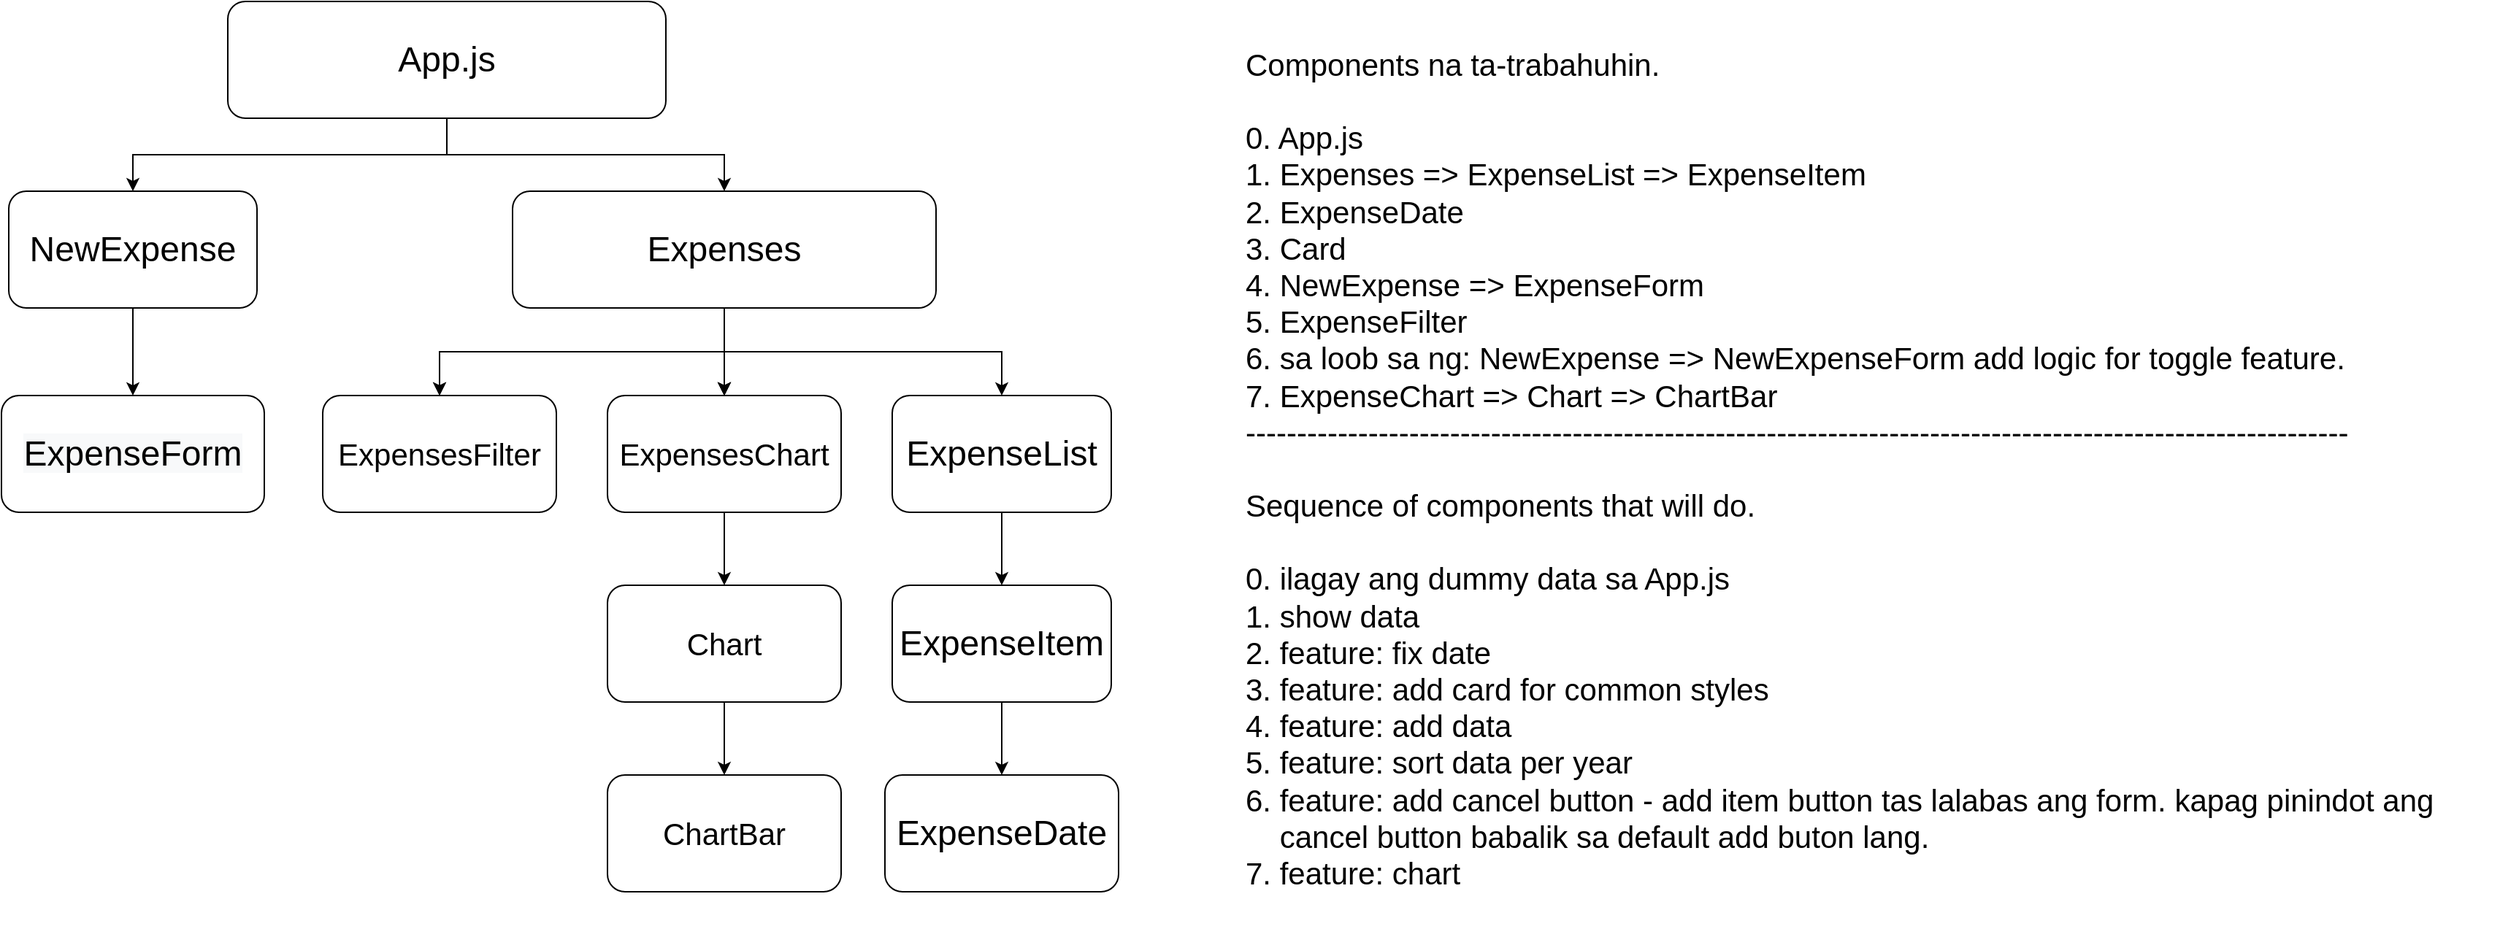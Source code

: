 <mxfile version="17.0.0" type="github">
  <diagram id="_q7AB3J-BnK14n1NEHsH" name="Page-1">
    <mxGraphModel dx="1240" dy="657" grid="1" gridSize="10" guides="1" tooltips="1" connect="1" arrows="1" fold="1" page="1" pageScale="1" pageWidth="1600" pageHeight="900" math="0" shadow="0">
      <root>
        <mxCell id="0" />
        <mxCell id="1" parent="0" />
        <mxCell id="MeQt-YAw44y0odieZUTs-2" value="" style="edgeStyle=orthogonalEdgeStyle;rounded=0;orthogonalLoop=1;jettySize=auto;html=1;" parent="1" source="HrZJjN6X8QxhRaiSP3I9-1" target="MeQt-YAw44y0odieZUTs-1" edge="1">
          <mxGeometry relative="1" as="geometry" />
        </mxCell>
        <mxCell id="MeQt-YAw44y0odieZUTs-4" value="" style="edgeStyle=orthogonalEdgeStyle;rounded=0;orthogonalLoop=1;jettySize=auto;html=1;" parent="1" source="HrZJjN6X8QxhRaiSP3I9-1" target="MeQt-YAw44y0odieZUTs-3" edge="1">
          <mxGeometry relative="1" as="geometry" />
        </mxCell>
        <mxCell id="HrZJjN6X8QxhRaiSP3I9-1" value="&lt;font style=&quot;font-size: 24px&quot;&gt;App.js&lt;/font&gt;" style="rounded=1;whiteSpace=wrap;html=1;" parent="1" vertex="1">
          <mxGeometry x="325" y="110" width="300" height="80" as="geometry" />
        </mxCell>
        <mxCell id="MeQt-YAw44y0odieZUTs-8" value="" style="edgeStyle=orthogonalEdgeStyle;rounded=0;orthogonalLoop=1;jettySize=auto;html=1;" parent="1" source="MeQt-YAw44y0odieZUTs-1" target="MeQt-YAw44y0odieZUTs-7" edge="1">
          <mxGeometry relative="1" as="geometry" />
        </mxCell>
        <mxCell id="MeQt-YAw44y0odieZUTs-1" value="&lt;font style=&quot;font-size: 24px&quot;&gt;NewExpense&lt;/font&gt;" style="rounded=1;whiteSpace=wrap;html=1;" parent="1" vertex="1">
          <mxGeometry x="175" y="240" width="170" height="80" as="geometry" />
        </mxCell>
        <mxCell id="MeQt-YAw44y0odieZUTs-10" value="" style="edgeStyle=orthogonalEdgeStyle;rounded=0;orthogonalLoop=1;jettySize=auto;html=1;" parent="1" source="MeQt-YAw44y0odieZUTs-3" target="MeQt-YAw44y0odieZUTs-9" edge="1">
          <mxGeometry relative="1" as="geometry" />
        </mxCell>
        <mxCell id="MeQt-YAw44y0odieZUTs-11" value="" style="edgeStyle=orthogonalEdgeStyle;rounded=0;orthogonalLoop=1;jettySize=auto;html=1;" parent="1" source="MeQt-YAw44y0odieZUTs-3" target="MeQt-YAw44y0odieZUTs-9" edge="1">
          <mxGeometry relative="1" as="geometry" />
        </mxCell>
        <mxCell id="MeQt-YAw44y0odieZUTs-15" value="" style="edgeStyle=orthogonalEdgeStyle;rounded=0;orthogonalLoop=1;jettySize=auto;html=1;" parent="1" source="MeQt-YAw44y0odieZUTs-3" target="MeQt-YAw44y0odieZUTs-14" edge="1">
          <mxGeometry relative="1" as="geometry" />
        </mxCell>
        <mxCell id="MeQt-YAw44y0odieZUTs-16" value="" style="edgeStyle=orthogonalEdgeStyle;rounded=0;orthogonalLoop=1;jettySize=auto;html=1;fontSize=21;" parent="1" source="MeQt-YAw44y0odieZUTs-3" target="MeQt-YAw44y0odieZUTs-14" edge="1">
          <mxGeometry relative="1" as="geometry" />
        </mxCell>
        <mxCell id="MeQt-YAw44y0odieZUTs-17" value="" style="edgeStyle=orthogonalEdgeStyle;rounded=0;orthogonalLoop=1;jettySize=auto;html=1;fontSize=21;" parent="1" source="MeQt-YAw44y0odieZUTs-3" target="MeQt-YAw44y0odieZUTs-14" edge="1">
          <mxGeometry relative="1" as="geometry" />
        </mxCell>
        <mxCell id="MeQt-YAw44y0odieZUTs-18" value="" style="edgeStyle=orthogonalEdgeStyle;rounded=0;orthogonalLoop=1;jettySize=auto;html=1;fontSize=21;" parent="1" source="MeQt-YAw44y0odieZUTs-3" target="MeQt-YAw44y0odieZUTs-14" edge="1">
          <mxGeometry relative="1" as="geometry" />
        </mxCell>
        <mxCell id="MeQt-YAw44y0odieZUTs-24" value="" style="edgeStyle=orthogonalEdgeStyle;rounded=0;orthogonalLoop=1;jettySize=auto;html=1;fontSize=21;" parent="1" source="MeQt-YAw44y0odieZUTs-3" target="MeQt-YAw44y0odieZUTs-23" edge="1">
          <mxGeometry relative="1" as="geometry" />
        </mxCell>
        <mxCell id="MeQt-YAw44y0odieZUTs-3" value="&lt;font style=&quot;font-size: 24px&quot;&gt;Expenses&lt;/font&gt;" style="rounded=1;whiteSpace=wrap;html=1;" parent="1" vertex="1">
          <mxGeometry x="520" y="240" width="290" height="80" as="geometry" />
        </mxCell>
        <mxCell id="MeQt-YAw44y0odieZUTs-7" value="&#xa;&#xa;&lt;span style=&quot;color: rgb(0, 0, 0); font-family: helvetica; font-size: 24px; font-style: normal; font-weight: 400; letter-spacing: normal; text-align: center; text-indent: 0px; text-transform: none; word-spacing: 0px; background-color: rgb(248, 249, 250); display: inline; float: none;&quot;&gt;ExpenseForm&lt;/span&gt;&#xa;&#xa;" style="rounded=1;whiteSpace=wrap;html=1;" parent="1" vertex="1">
          <mxGeometry x="170" y="380" width="180" height="80" as="geometry" />
        </mxCell>
        <mxCell id="MeQt-YAw44y0odieZUTs-9" value="&lt;font style=&quot;font-size: 21px&quot;&gt;ExpensesFilter&lt;/font&gt;" style="rounded=1;whiteSpace=wrap;html=1;" parent="1" vertex="1">
          <mxGeometry x="390" y="380" width="160" height="80" as="geometry" />
        </mxCell>
        <mxCell id="MeQt-YAw44y0odieZUTs-26" value="" style="edgeStyle=orthogonalEdgeStyle;rounded=0;orthogonalLoop=1;jettySize=auto;html=1;fontSize=21;" parent="1" source="MeQt-YAw44y0odieZUTs-14" target="MeQt-YAw44y0odieZUTs-25" edge="1">
          <mxGeometry relative="1" as="geometry" />
        </mxCell>
        <mxCell id="MeQt-YAw44y0odieZUTs-14" value="&lt;font style=&quot;font-size: 21px&quot;&gt;ExpensesChart&lt;/font&gt;" style="rounded=1;whiteSpace=wrap;html=1;" parent="1" vertex="1">
          <mxGeometry x="585" y="380" width="160" height="80" as="geometry" />
        </mxCell>
        <mxCell id="MeQt-YAw44y0odieZUTs-30" value="" style="edgeStyle=orthogonalEdgeStyle;rounded=0;orthogonalLoop=1;jettySize=auto;html=1;fontSize=21;" parent="1" source="MeQt-YAw44y0odieZUTs-23" target="MeQt-YAw44y0odieZUTs-29" edge="1">
          <mxGeometry relative="1" as="geometry" />
        </mxCell>
        <mxCell id="MeQt-YAw44y0odieZUTs-23" value="&lt;font style=&quot;font-size: 24px&quot;&gt;ExpenseList&lt;/font&gt;" style="rounded=1;whiteSpace=wrap;html=1;" parent="1" vertex="1">
          <mxGeometry x="780" y="380" width="150" height="80" as="geometry" />
        </mxCell>
        <mxCell id="MeQt-YAw44y0odieZUTs-28" value="" style="edgeStyle=orthogonalEdgeStyle;rounded=0;orthogonalLoop=1;jettySize=auto;html=1;fontSize=21;" parent="1" source="MeQt-YAw44y0odieZUTs-25" target="MeQt-YAw44y0odieZUTs-27" edge="1">
          <mxGeometry relative="1" as="geometry" />
        </mxCell>
        <mxCell id="MeQt-YAw44y0odieZUTs-25" value="&lt;font style=&quot;font-size: 21px&quot;&gt;Chart&lt;/font&gt;" style="rounded=1;whiteSpace=wrap;html=1;" parent="1" vertex="1">
          <mxGeometry x="585" y="510" width="160" height="80" as="geometry" />
        </mxCell>
        <mxCell id="MeQt-YAw44y0odieZUTs-27" value="&lt;font style=&quot;font-size: 21px&quot;&gt;ChartBar&lt;/font&gt;" style="rounded=1;whiteSpace=wrap;html=1;" parent="1" vertex="1">
          <mxGeometry x="585" y="640" width="160" height="80" as="geometry" />
        </mxCell>
        <mxCell id="MeQt-YAw44y0odieZUTs-32" value="" style="edgeStyle=orthogonalEdgeStyle;rounded=0;orthogonalLoop=1;jettySize=auto;html=1;fontSize=21;" parent="1" source="MeQt-YAw44y0odieZUTs-29" target="MeQt-YAw44y0odieZUTs-31" edge="1">
          <mxGeometry relative="1" as="geometry" />
        </mxCell>
        <mxCell id="MeQt-YAw44y0odieZUTs-29" value="&lt;span style=&quot;font-size: 24px&quot;&gt;ExpenseItem&lt;/span&gt;" style="rounded=1;whiteSpace=wrap;html=1;" parent="1" vertex="1">
          <mxGeometry x="780" y="510" width="150" height="80" as="geometry" />
        </mxCell>
        <mxCell id="MeQt-YAw44y0odieZUTs-31" value="&lt;span style=&quot;font-size: 24px&quot;&gt;ExpenseDate&lt;/span&gt;" style="rounded=1;whiteSpace=wrap;html=1;" parent="1" vertex="1">
          <mxGeometry x="775" y="640" width="160" height="80" as="geometry" />
        </mxCell>
        <mxCell id="MeQt-YAw44y0odieZUTs-42" value="&lt;div&gt;Components na ta-trabahuhin.&lt;/div&gt;&lt;div&gt;&lt;br&gt;&lt;/div&gt;&lt;div&gt;0. App.js&amp;nbsp;&lt;/div&gt;&lt;div&gt;&lt;span&gt;1. Expenses =&amp;gt; ExpenseList =&amp;gt; ExpenseItem&lt;/span&gt;&lt;br&gt;&lt;/div&gt;&lt;div&gt;&lt;span&gt;2. ExpenseDate&lt;/span&gt;&lt;/div&gt;&lt;div&gt;&lt;span&gt;3. Card&lt;/span&gt;&lt;/div&gt;&lt;div&gt;&lt;span&gt;4. NewExpense =&amp;gt; ExpenseForm&lt;/span&gt;&lt;/div&gt;&lt;div&gt;&lt;span&gt;5. ExpenseFilter&lt;/span&gt;&lt;/div&gt;&lt;div&gt;&lt;span&gt;6. sa loob sa ng: NewExpense =&amp;gt; NewExpenseForm add logic for toggle feature.&lt;/span&gt;&lt;/div&gt;&lt;div&gt;&lt;span&gt;7. ExpenseChart =&amp;gt; Chart =&amp;gt; ChartBar&lt;/span&gt;&lt;/div&gt;&lt;div&gt;------------------------------------------------------------------------------------------------------------&lt;/div&gt;&lt;div&gt;&lt;br&gt;&lt;/div&gt;&lt;div&gt;Sequence of components that will do.&lt;br&gt;&lt;/div&gt;&lt;div&gt;&lt;br&gt;&lt;/div&gt;&lt;div&gt;0. ilagay ang dummy data sa App.js&lt;/div&gt;&lt;div&gt;&lt;div&gt;1. show data&lt;/div&gt;&lt;div&gt;2. feature: fix date&lt;/div&gt;&lt;div&gt;3. feature: add card for common styles&lt;/div&gt;&lt;div&gt;4. feature: add data&lt;/div&gt;&lt;div&gt;5. feature: sort data per year&lt;/div&gt;&lt;div&gt;6. feature: add cancel button - add item button tas lalabas ang form. kapag pinindot ang&amp;nbsp;&lt;/div&gt;&lt;div&gt;&amp;nbsp; &amp;nbsp; cancel button babalik sa default add buton lang.&lt;/div&gt;&lt;div&gt;7. feature: chart&lt;/div&gt;&lt;/div&gt;" style="text;html=1;strokeColor=none;fillColor=none;align=left;verticalAlign=middle;whiteSpace=wrap;rounded=0;fontSize=21;" parent="1" vertex="1">
          <mxGeometry x="1020" y="110" width="860" height="640" as="geometry" />
        </mxCell>
      </root>
    </mxGraphModel>
  </diagram>
</mxfile>

